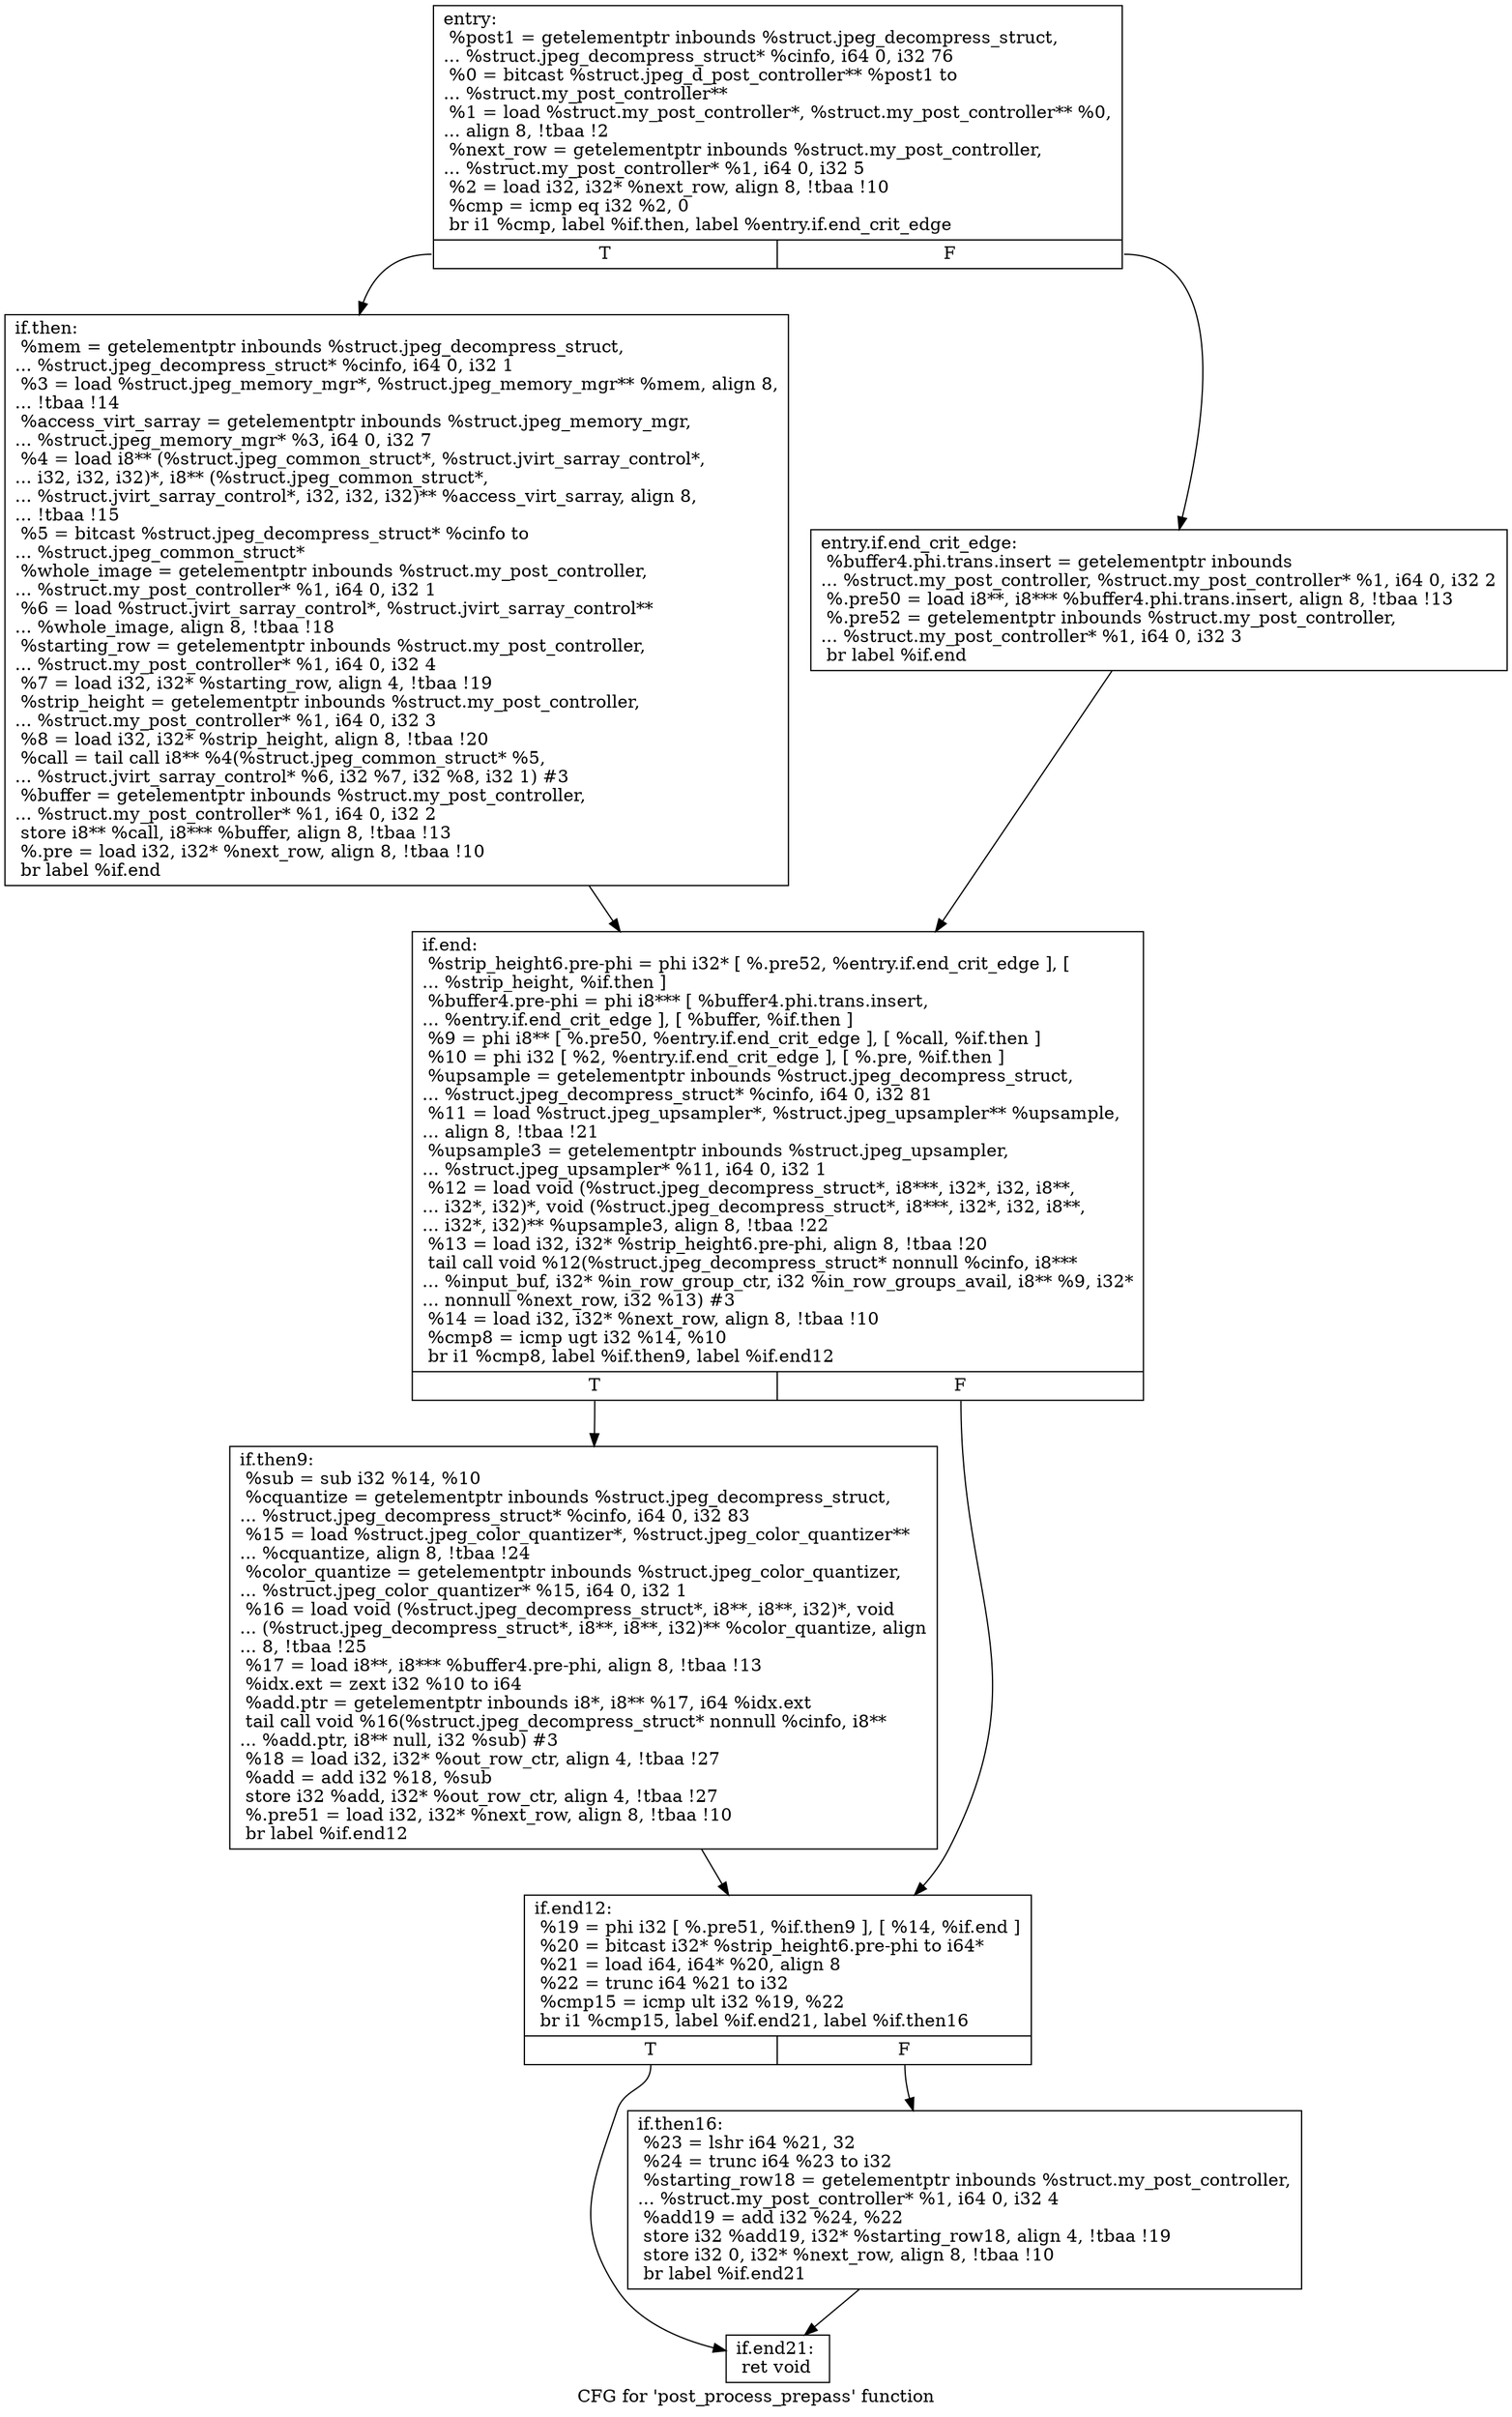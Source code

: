 digraph "CFG for 'post_process_prepass' function" {
	label="CFG for 'post_process_prepass' function";

	Node0x4dc1920 [shape=record,label="{entry:\l  %post1 = getelementptr inbounds %struct.jpeg_decompress_struct,\l... %struct.jpeg_decompress_struct* %cinfo, i64 0, i32 76\l  %0 = bitcast %struct.jpeg_d_post_controller** %post1 to\l... %struct.my_post_controller**\l  %1 = load %struct.my_post_controller*, %struct.my_post_controller** %0,\l... align 8, !tbaa !2\l  %next_row = getelementptr inbounds %struct.my_post_controller,\l... %struct.my_post_controller* %1, i64 0, i32 5\l  %2 = load i32, i32* %next_row, align 8, !tbaa !10\l  %cmp = icmp eq i32 %2, 0\l  br i1 %cmp, label %if.then, label %entry.if.end_crit_edge\l|{<s0>T|<s1>F}}"];
	Node0x4dc1920:s0 -> Node0x4dd4530;
	Node0x4dc1920:s1 -> Node0x4dd4610;
	Node0x4dd4610 [shape=record,label="{entry.if.end_crit_edge:                           \l  %buffer4.phi.trans.insert = getelementptr inbounds\l... %struct.my_post_controller, %struct.my_post_controller* %1, i64 0, i32 2\l  %.pre50 = load i8**, i8*** %buffer4.phi.trans.insert, align 8, !tbaa !13\l  %.pre52 = getelementptr inbounds %struct.my_post_controller,\l... %struct.my_post_controller* %1, i64 0, i32 3\l  br label %if.end\l}"];
	Node0x4dd4610 -> Node0x4dd4a50;
	Node0x4dd4530 [shape=record,label="{if.then:                                          \l  %mem = getelementptr inbounds %struct.jpeg_decompress_struct,\l... %struct.jpeg_decompress_struct* %cinfo, i64 0, i32 1\l  %3 = load %struct.jpeg_memory_mgr*, %struct.jpeg_memory_mgr** %mem, align 8,\l... !tbaa !14\l  %access_virt_sarray = getelementptr inbounds %struct.jpeg_memory_mgr,\l... %struct.jpeg_memory_mgr* %3, i64 0, i32 7\l  %4 = load i8** (%struct.jpeg_common_struct*, %struct.jvirt_sarray_control*,\l... i32, i32, i32)*, i8** (%struct.jpeg_common_struct*,\l... %struct.jvirt_sarray_control*, i32, i32, i32)** %access_virt_sarray, align 8,\l... !tbaa !15\l  %5 = bitcast %struct.jpeg_decompress_struct* %cinfo to\l... %struct.jpeg_common_struct*\l  %whole_image = getelementptr inbounds %struct.my_post_controller,\l... %struct.my_post_controller* %1, i64 0, i32 1\l  %6 = load %struct.jvirt_sarray_control*, %struct.jvirt_sarray_control**\l... %whole_image, align 8, !tbaa !18\l  %starting_row = getelementptr inbounds %struct.my_post_controller,\l... %struct.my_post_controller* %1, i64 0, i32 4\l  %7 = load i32, i32* %starting_row, align 4, !tbaa !19\l  %strip_height = getelementptr inbounds %struct.my_post_controller,\l... %struct.my_post_controller* %1, i64 0, i32 3\l  %8 = load i32, i32* %strip_height, align 8, !tbaa !20\l  %call = tail call i8** %4(%struct.jpeg_common_struct* %5,\l... %struct.jvirt_sarray_control* %6, i32 %7, i32 %8, i32 1) #3\l  %buffer = getelementptr inbounds %struct.my_post_controller,\l... %struct.my_post_controller* %1, i64 0, i32 2\l  store i8** %call, i8*** %buffer, align 8, !tbaa !13\l  %.pre = load i32, i32* %next_row, align 8, !tbaa !10\l  br label %if.end\l}"];
	Node0x4dd4530 -> Node0x4dd4a50;
	Node0x4dd4a50 [shape=record,label="{if.end:                                           \l  %strip_height6.pre-phi = phi i32* [ %.pre52, %entry.if.end_crit_edge ], [\l... %strip_height, %if.then ]\l  %buffer4.pre-phi = phi i8*** [ %buffer4.phi.trans.insert,\l... %entry.if.end_crit_edge ], [ %buffer, %if.then ]\l  %9 = phi i8** [ %.pre50, %entry.if.end_crit_edge ], [ %call, %if.then ]\l  %10 = phi i32 [ %2, %entry.if.end_crit_edge ], [ %.pre, %if.then ]\l  %upsample = getelementptr inbounds %struct.jpeg_decompress_struct,\l... %struct.jpeg_decompress_struct* %cinfo, i64 0, i32 81\l  %11 = load %struct.jpeg_upsampler*, %struct.jpeg_upsampler** %upsample,\l... align 8, !tbaa !21\l  %upsample3 = getelementptr inbounds %struct.jpeg_upsampler,\l... %struct.jpeg_upsampler* %11, i64 0, i32 1\l  %12 = load void (%struct.jpeg_decompress_struct*, i8***, i32*, i32, i8**,\l... i32*, i32)*, void (%struct.jpeg_decompress_struct*, i8***, i32*, i32, i8**,\l... i32*, i32)** %upsample3, align 8, !tbaa !22\l  %13 = load i32, i32* %strip_height6.pre-phi, align 8, !tbaa !20\l  tail call void %12(%struct.jpeg_decompress_struct* nonnull %cinfo, i8***\l... %input_buf, i32* %in_row_group_ctr, i32 %in_row_groups_avail, i8** %9, i32*\l... nonnull %next_row, i32 %13) #3\l  %14 = load i32, i32* %next_row, align 8, !tbaa !10\l  %cmp8 = icmp ugt i32 %14, %10\l  br i1 %cmp8, label %if.then9, label %if.end12\l|{<s0>T|<s1>F}}"];
	Node0x4dd4a50:s0 -> Node0x4dd6f60;
	Node0x4dd4a50:s1 -> Node0x4dd7010;
	Node0x4dd6f60 [shape=record,label="{if.then9:                                         \l  %sub = sub i32 %14, %10\l  %cquantize = getelementptr inbounds %struct.jpeg_decompress_struct,\l... %struct.jpeg_decompress_struct* %cinfo, i64 0, i32 83\l  %15 = load %struct.jpeg_color_quantizer*, %struct.jpeg_color_quantizer**\l... %cquantize, align 8, !tbaa !24\l  %color_quantize = getelementptr inbounds %struct.jpeg_color_quantizer,\l... %struct.jpeg_color_quantizer* %15, i64 0, i32 1\l  %16 = load void (%struct.jpeg_decompress_struct*, i8**, i8**, i32)*, void\l... (%struct.jpeg_decompress_struct*, i8**, i8**, i32)** %color_quantize, align\l... 8, !tbaa !25\l  %17 = load i8**, i8*** %buffer4.pre-phi, align 8, !tbaa !13\l  %idx.ext = zext i32 %10 to i64\l  %add.ptr = getelementptr inbounds i8*, i8** %17, i64 %idx.ext\l  tail call void %16(%struct.jpeg_decompress_struct* nonnull %cinfo, i8**\l... %add.ptr, i8** null, i32 %sub) #3\l  %18 = load i32, i32* %out_row_ctr, align 4, !tbaa !27\l  %add = add i32 %18, %sub\l  store i32 %add, i32* %out_row_ctr, align 4, !tbaa !27\l  %.pre51 = load i32, i32* %next_row, align 8, !tbaa !10\l  br label %if.end12\l}"];
	Node0x4dd6f60 -> Node0x4dd7010;
	Node0x4dd7010 [shape=record,label="{if.end12:                                         \l  %19 = phi i32 [ %.pre51, %if.then9 ], [ %14, %if.end ]\l  %20 = bitcast i32* %strip_height6.pre-phi to i64*\l  %21 = load i64, i64* %20, align 8\l  %22 = trunc i64 %21 to i32\l  %cmp15 = icmp ult i32 %19, %22\l  br i1 %cmp15, label %if.end21, label %if.then16\l|{<s0>T|<s1>F}}"];
	Node0x4dd7010:s0 -> Node0x4dd87f0;
	Node0x4dd7010:s1 -> Node0x4dd88a0;
	Node0x4dd88a0 [shape=record,label="{if.then16:                                        \l  %23 = lshr i64 %21, 32\l  %24 = trunc i64 %23 to i32\l  %starting_row18 = getelementptr inbounds %struct.my_post_controller,\l... %struct.my_post_controller* %1, i64 0, i32 4\l  %add19 = add i32 %24, %22\l  store i32 %add19, i32* %starting_row18, align 4, !tbaa !19\l  store i32 0, i32* %next_row, align 8, !tbaa !10\l  br label %if.end21\l}"];
	Node0x4dd88a0 -> Node0x4dd87f0;
	Node0x4dd87f0 [shape=record,label="{if.end21:                                         \l  ret void\l}"];
}
